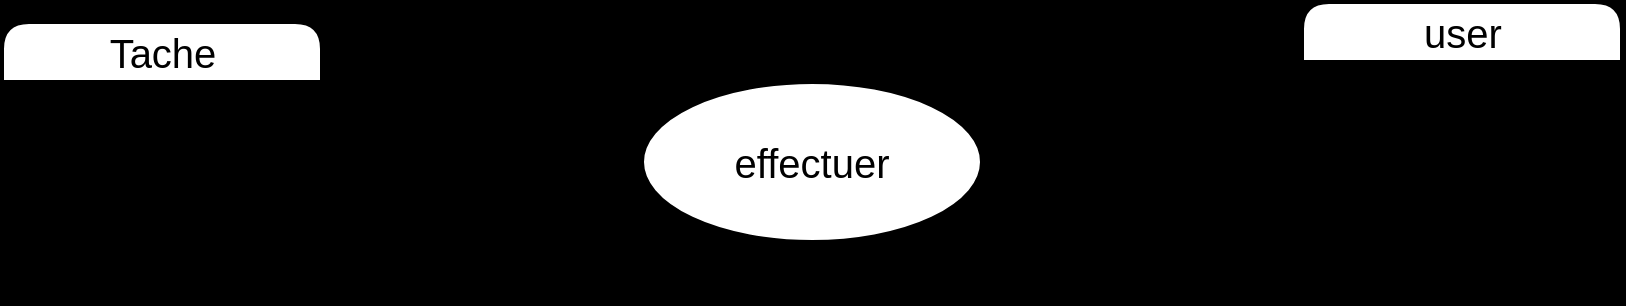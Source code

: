 <mxfile>
    <diagram id="JaW8nsnNWz4CL881KAsu" name="Page-1">
        <mxGraphModel dx="1168" dy="640" grid="1" gridSize="10" guides="1" tooltips="1" connect="1" arrows="1" fold="1" page="1" pageScale="1" pageWidth="1169" pageHeight="827" background="#000000" math="0" shadow="0">
            <root>
                <mxCell id="0"/>
                <mxCell id="1" parent="0"/>
                <mxCell id="KGWjTmKHfGa2nCFzLMSL-45" value="Tache" style="swimlane;childLayout=stackLayout;horizontal=1;startSize=30;horizontalStack=0;rounded=1;fontSize=20;fontStyle=0;strokeWidth=2;resizeParent=0;resizeLast=1;shadow=0;dashed=0;align=center;html=1;" vertex="1" parent="1">
                    <mxGeometry x="140" y="180" width="160" height="140" as="geometry"/>
                </mxCell>
                <mxCell id="KGWjTmKHfGa2nCFzLMSL-47" value="" style="shape=table;startSize=0;container=1;collapsible=1;childLayout=tableLayout;fixedRows=1;rowLines=0;fontStyle=0;align=center;resizeLast=1;strokeColor=none;fillColor=none;collapsible=0;html=1;" vertex="1" parent="KGWjTmKHfGa2nCFzLMSL-45">
                    <mxGeometry y="30" width="160" height="30" as="geometry"/>
                </mxCell>
                <mxCell id="KGWjTmKHfGa2nCFzLMSL-48" value="" style="shape=tableRow;horizontal=0;startSize=0;swimlaneHead=0;swimlaneBody=0;fillColor=none;collapsible=0;dropTarget=0;points=[[0,0.5],[1,0.5]];portConstraint=eastwest;top=0;left=0;right=0;bottom=1;html=1;" vertex="1" parent="KGWjTmKHfGa2nCFzLMSL-47">
                    <mxGeometry width="160" height="30" as="geometry"/>
                </mxCell>
                <mxCell id="KGWjTmKHfGa2nCFzLMSL-49" value="PK" style="shape=partialRectangle;connectable=0;fillColor=none;top=0;left=0;bottom=0;right=0;fontStyle=1;overflow=hidden;html=1;fontSize=20;" vertex="1" parent="KGWjTmKHfGa2nCFzLMSL-48">
                    <mxGeometry width="30" height="30" as="geometry">
                        <mxRectangle width="30" height="30" as="alternateBounds"/>
                    </mxGeometry>
                </mxCell>
                <mxCell id="KGWjTmKHfGa2nCFzLMSL-50" value="Idtache" style="shape=partialRectangle;connectable=0;fillColor=none;top=0;left=0;bottom=0;right=0;align=left;spacingLeft=6;fontStyle=5;overflow=hidden;html=1;fontSize=20;" vertex="1" parent="KGWjTmKHfGa2nCFzLMSL-48">
                    <mxGeometry x="30" width="130" height="30" as="geometry">
                        <mxRectangle width="130" height="30" as="alternateBounds"/>
                    </mxGeometry>
                </mxCell>
                <mxCell id="KGWjTmKHfGa2nCFzLMSL-46" value="&lt;font style=&quot;font-size: 20px;&quot;&gt;+titre&lt;br&gt;+description&lt;br&gt;+status&lt;/font&gt;" style="align=left;strokeColor=none;fillColor=none;spacingLeft=4;fontSize=12;verticalAlign=top;resizable=0;rotatable=0;part=1;html=1;" vertex="1" parent="KGWjTmKHfGa2nCFzLMSL-45">
                    <mxGeometry y="60" width="160" height="80" as="geometry"/>
                </mxCell>
                <mxCell id="KGWjTmKHfGa2nCFzLMSL-51" value="user" style="swimlane;childLayout=stackLayout;horizontal=1;startSize=30;horizontalStack=0;rounded=1;fontSize=20;fontStyle=0;strokeWidth=2;resizeParent=0;resizeLast=1;shadow=0;dashed=0;align=center;html=1;direction=east;" vertex="1" parent="1">
                    <mxGeometry x="790" y="170" width="160" height="140" as="geometry"/>
                </mxCell>
                <mxCell id="KGWjTmKHfGa2nCFzLMSL-53" value="" style="shape=table;startSize=0;container=1;collapsible=1;childLayout=tableLayout;fixedRows=1;rowLines=0;fontStyle=0;align=center;resizeLast=1;strokeColor=none;fillColor=none;collapsible=0;html=1;fontSize=20;" vertex="1" parent="KGWjTmKHfGa2nCFzLMSL-51">
                    <mxGeometry y="30" width="160" height="30" as="geometry"/>
                </mxCell>
                <mxCell id="KGWjTmKHfGa2nCFzLMSL-54" value="" style="shape=tableRow;horizontal=0;startSize=0;swimlaneHead=0;swimlaneBody=0;fillColor=none;collapsible=0;dropTarget=0;points=[[0,0.5],[1,0.5]];portConstraint=eastwest;top=0;left=0;right=0;bottom=1;html=1;" vertex="1" parent="KGWjTmKHfGa2nCFzLMSL-53">
                    <mxGeometry width="160" height="30" as="geometry"/>
                </mxCell>
                <mxCell id="KGWjTmKHfGa2nCFzLMSL-55" value="&lt;font style=&quot;font-size: 20px;&quot;&gt;PK&lt;/font&gt;" style="shape=partialRectangle;connectable=0;fillColor=none;top=0;left=0;bottom=0;right=0;fontStyle=1;overflow=hidden;html=1;" vertex="1" parent="KGWjTmKHfGa2nCFzLMSL-54">
                    <mxGeometry width="30" height="30" as="geometry">
                        <mxRectangle width="30" height="30" as="alternateBounds"/>
                    </mxGeometry>
                </mxCell>
                <mxCell id="KGWjTmKHfGa2nCFzLMSL-56" value="&lt;font style=&quot;font-size: 20px;&quot;&gt;username&lt;/font&gt;" style="shape=partialRectangle;connectable=0;fillColor=none;top=0;left=0;bottom=0;right=0;align=left;spacingLeft=6;fontStyle=5;overflow=hidden;html=1;" vertex="1" parent="KGWjTmKHfGa2nCFzLMSL-54">
                    <mxGeometry x="30" width="130" height="30" as="geometry">
                        <mxRectangle width="130" height="30" as="alternateBounds"/>
                    </mxGeometry>
                </mxCell>
                <mxCell id="KGWjTmKHfGa2nCFzLMSL-52" value="&lt;font style=&quot;font-size: 20px;&quot;&gt;+&amp;nbsp; &amp;nbsp; Nom&lt;br&gt;+&amp;nbsp; &amp;nbsp; Prenom&lt;br&gt;+&amp;nbsp; &amp;nbsp; Password&lt;br&gt;&lt;/font&gt;" style="align=left;strokeColor=none;fillColor=none;spacingLeft=4;fontSize=12;verticalAlign=top;resizable=0;rotatable=0;part=1;html=1;" vertex="1" parent="KGWjTmKHfGa2nCFzLMSL-51">
                    <mxGeometry y="60" width="160" height="80" as="geometry"/>
                </mxCell>
                <mxCell id="KGWjTmKHfGa2nCFzLMSL-57" value="effectuer" style="ellipse;whiteSpace=wrap;html=1;fontSize=20;fontStyle=0;startSize=30;rounded=1;strokeWidth=2;shadow=0;dashed=0;" vertex="1" parent="1">
                    <mxGeometry x="460" y="210" width="170" height="80" as="geometry"/>
                </mxCell>
                <mxCell id="KGWjTmKHfGa2nCFzLMSL-62" value="" style="edgeStyle=entityRelationEdgeStyle;fontSize=12;html=1;endArrow=ERoneToMany;entryX=0;entryY=0.25;entryDx=0;entryDy=0;" edge="1" parent="1" target="KGWjTmKHfGa2nCFzLMSL-52">
                    <mxGeometry width="100" height="100" relative="1" as="geometry">
                        <mxPoint x="630" y="250" as="sourcePoint"/>
                        <mxPoint x="730" y="150" as="targetPoint"/>
                    </mxGeometry>
                </mxCell>
                <mxCell id="KGWjTmKHfGa2nCFzLMSL-65" value="&lt;font style=&quot;font-size: 12px;&quot;&gt;0,1&lt;/font&gt;" style="text;html=1;align=center;verticalAlign=middle;resizable=0;points=[];autosize=1;strokeColor=none;fillColor=none;fontSize=20;" vertex="1" parent="1">
                    <mxGeometry x="300" y="210" width="40" height="40" as="geometry"/>
                </mxCell>
                <mxCell id="KGWjTmKHfGa2nCFzLMSL-67" value="" style="edgeStyle=entityRelationEdgeStyle;fontSize=12;html=1;endArrow=ERone;endFill=1;entryX=1;entryY=0.134;entryDx=0;entryDy=0;exitX=0;exitY=0.5;exitDx=0;exitDy=0;entryPerimeter=0;" edge="1" parent="1" source="KGWjTmKHfGa2nCFzLMSL-57" target="KGWjTmKHfGa2nCFzLMSL-46">
                    <mxGeometry width="100" height="100" relative="1" as="geometry">
                        <mxPoint x="560" y="400" as="sourcePoint"/>
                        <mxPoint x="660" y="300" as="targetPoint"/>
                    </mxGeometry>
                </mxCell>
                <mxCell id="KGWjTmKHfGa2nCFzLMSL-68" value="1,N" style="text;html=1;align=center;verticalAlign=middle;resizable=0;points=[];autosize=1;strokeColor=none;fillColor=none;fontSize=12;" vertex="1" parent="1">
                    <mxGeometry x="740" y="250" width="40" height="30" as="geometry"/>
                </mxCell>
            </root>
        </mxGraphModel>
    </diagram>
</mxfile>